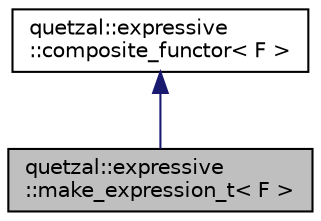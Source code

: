 digraph "quetzal::expressive::make_expression_t&lt; F &gt;"
{
 // LATEX_PDF_SIZE
  edge [fontname="Helvetica",fontsize="10",labelfontname="Helvetica",labelfontsize="10"];
  node [fontname="Helvetica",fontsize="10",shape=record];
  Node0 [label="quetzal::expressive\l::make_expression_t\< F \>",height=0.2,width=0.4,color="black", fillcolor="grey75", style="filled", fontcolor="black",tooltip=" "];
  Node1 -> Node0 [dir="back",color="midnightblue",fontsize="10",style="solid",fontname="Helvetica"];
  Node1 [label="quetzal::expressive\l::composite_functor\< F \>",height=0.2,width=0.4,color="black", fillcolor="white", style="filled",URL="$structquetzal_1_1expressive_1_1composite__functor_3_01_f_01_4.html",tooltip=" "];
}
